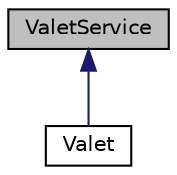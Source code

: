 digraph "ValetService"
{
 // LATEX_PDF_SIZE
  edge [fontname="Helvetica",fontsize="10",labelfontname="Helvetica",labelfontsize="10"];
  node [fontname="Helvetica",fontsize="10",shape=record];
  Node1 [label="ValetService",height=0.2,width=0.4,color="black", fillcolor="grey75", style="filled", fontcolor="black",tooltip="The ValetService class is an abstract class that defines the interface for a valet service."];
  Node1 -> Node2 [dir="back",color="midnightblue",fontsize="10",style="solid",fontname="Helvetica"];
  Node2 [label="Valet",height=0.2,width=0.4,color="black", fillcolor="white", style="filled",URL="$classValet.html",tooltip="The Valet class represents a valet who provides valet parking services to customers."];
}
